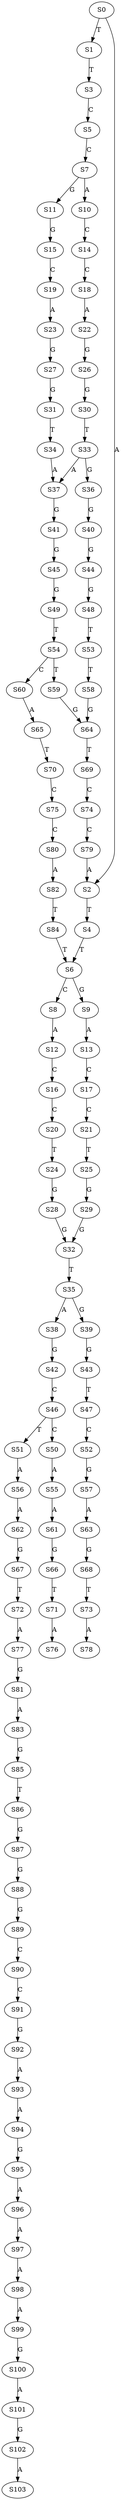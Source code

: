 strict digraph  {
	S0 -> S1 [ label = T ];
	S0 -> S2 [ label = A ];
	S1 -> S3 [ label = T ];
	S2 -> S4 [ label = T ];
	S3 -> S5 [ label = C ];
	S4 -> S6 [ label = T ];
	S5 -> S7 [ label = C ];
	S6 -> S8 [ label = C ];
	S6 -> S9 [ label = G ];
	S7 -> S10 [ label = A ];
	S7 -> S11 [ label = G ];
	S8 -> S12 [ label = A ];
	S9 -> S13 [ label = A ];
	S10 -> S14 [ label = C ];
	S11 -> S15 [ label = G ];
	S12 -> S16 [ label = C ];
	S13 -> S17 [ label = C ];
	S14 -> S18 [ label = C ];
	S15 -> S19 [ label = C ];
	S16 -> S20 [ label = C ];
	S17 -> S21 [ label = C ];
	S18 -> S22 [ label = A ];
	S19 -> S23 [ label = A ];
	S20 -> S24 [ label = T ];
	S21 -> S25 [ label = T ];
	S22 -> S26 [ label = G ];
	S23 -> S27 [ label = G ];
	S24 -> S28 [ label = G ];
	S25 -> S29 [ label = G ];
	S26 -> S30 [ label = G ];
	S27 -> S31 [ label = G ];
	S28 -> S32 [ label = G ];
	S29 -> S32 [ label = G ];
	S30 -> S33 [ label = T ];
	S31 -> S34 [ label = T ];
	S32 -> S35 [ label = T ];
	S33 -> S36 [ label = G ];
	S33 -> S37 [ label = A ];
	S34 -> S37 [ label = A ];
	S35 -> S38 [ label = A ];
	S35 -> S39 [ label = G ];
	S36 -> S40 [ label = G ];
	S37 -> S41 [ label = G ];
	S38 -> S42 [ label = G ];
	S39 -> S43 [ label = G ];
	S40 -> S44 [ label = G ];
	S41 -> S45 [ label = G ];
	S42 -> S46 [ label = C ];
	S43 -> S47 [ label = T ];
	S44 -> S48 [ label = G ];
	S45 -> S49 [ label = G ];
	S46 -> S50 [ label = C ];
	S46 -> S51 [ label = T ];
	S47 -> S52 [ label = C ];
	S48 -> S53 [ label = T ];
	S49 -> S54 [ label = T ];
	S50 -> S55 [ label = A ];
	S51 -> S56 [ label = A ];
	S52 -> S57 [ label = G ];
	S53 -> S58 [ label = T ];
	S54 -> S59 [ label = T ];
	S54 -> S60 [ label = C ];
	S55 -> S61 [ label = A ];
	S56 -> S62 [ label = A ];
	S57 -> S63 [ label = A ];
	S58 -> S64 [ label = G ];
	S59 -> S64 [ label = G ];
	S60 -> S65 [ label = A ];
	S61 -> S66 [ label = G ];
	S62 -> S67 [ label = G ];
	S63 -> S68 [ label = G ];
	S64 -> S69 [ label = T ];
	S65 -> S70 [ label = T ];
	S66 -> S71 [ label = T ];
	S67 -> S72 [ label = T ];
	S68 -> S73 [ label = T ];
	S69 -> S74 [ label = C ];
	S70 -> S75 [ label = C ];
	S71 -> S76 [ label = A ];
	S72 -> S77 [ label = A ];
	S73 -> S78 [ label = A ];
	S74 -> S79 [ label = C ];
	S75 -> S80 [ label = C ];
	S77 -> S81 [ label = G ];
	S79 -> S2 [ label = A ];
	S80 -> S82 [ label = A ];
	S81 -> S83 [ label = A ];
	S82 -> S84 [ label = T ];
	S83 -> S85 [ label = G ];
	S84 -> S6 [ label = T ];
	S85 -> S86 [ label = T ];
	S86 -> S87 [ label = G ];
	S87 -> S88 [ label = G ];
	S88 -> S89 [ label = G ];
	S89 -> S90 [ label = C ];
	S90 -> S91 [ label = C ];
	S91 -> S92 [ label = G ];
	S92 -> S93 [ label = A ];
	S93 -> S94 [ label = A ];
	S94 -> S95 [ label = G ];
	S95 -> S96 [ label = A ];
	S96 -> S97 [ label = A ];
	S97 -> S98 [ label = A ];
	S98 -> S99 [ label = A ];
	S99 -> S100 [ label = G ];
	S100 -> S101 [ label = A ];
	S101 -> S102 [ label = G ];
	S102 -> S103 [ label = A ];
}

